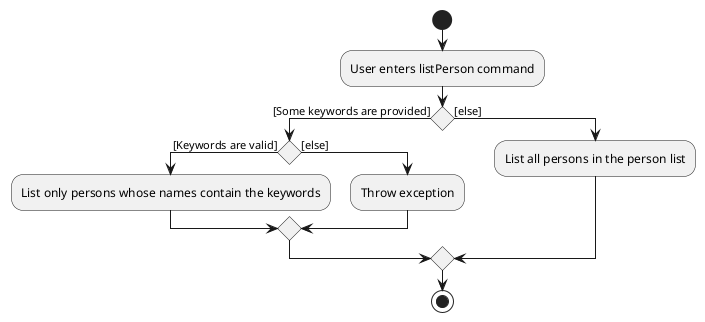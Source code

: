 @startuml
!pragma useVerticalIf on
start
:User enters listPerson command;
if () then ([Some keywords are provided])
  if () then ([Keywords are valid])
    :List only persons whose names contain the keywords;
  else ([else])
    :Throw exception;
  endif
else ([else])
  :List all persons in the person list;
endif
stop
@enduml
